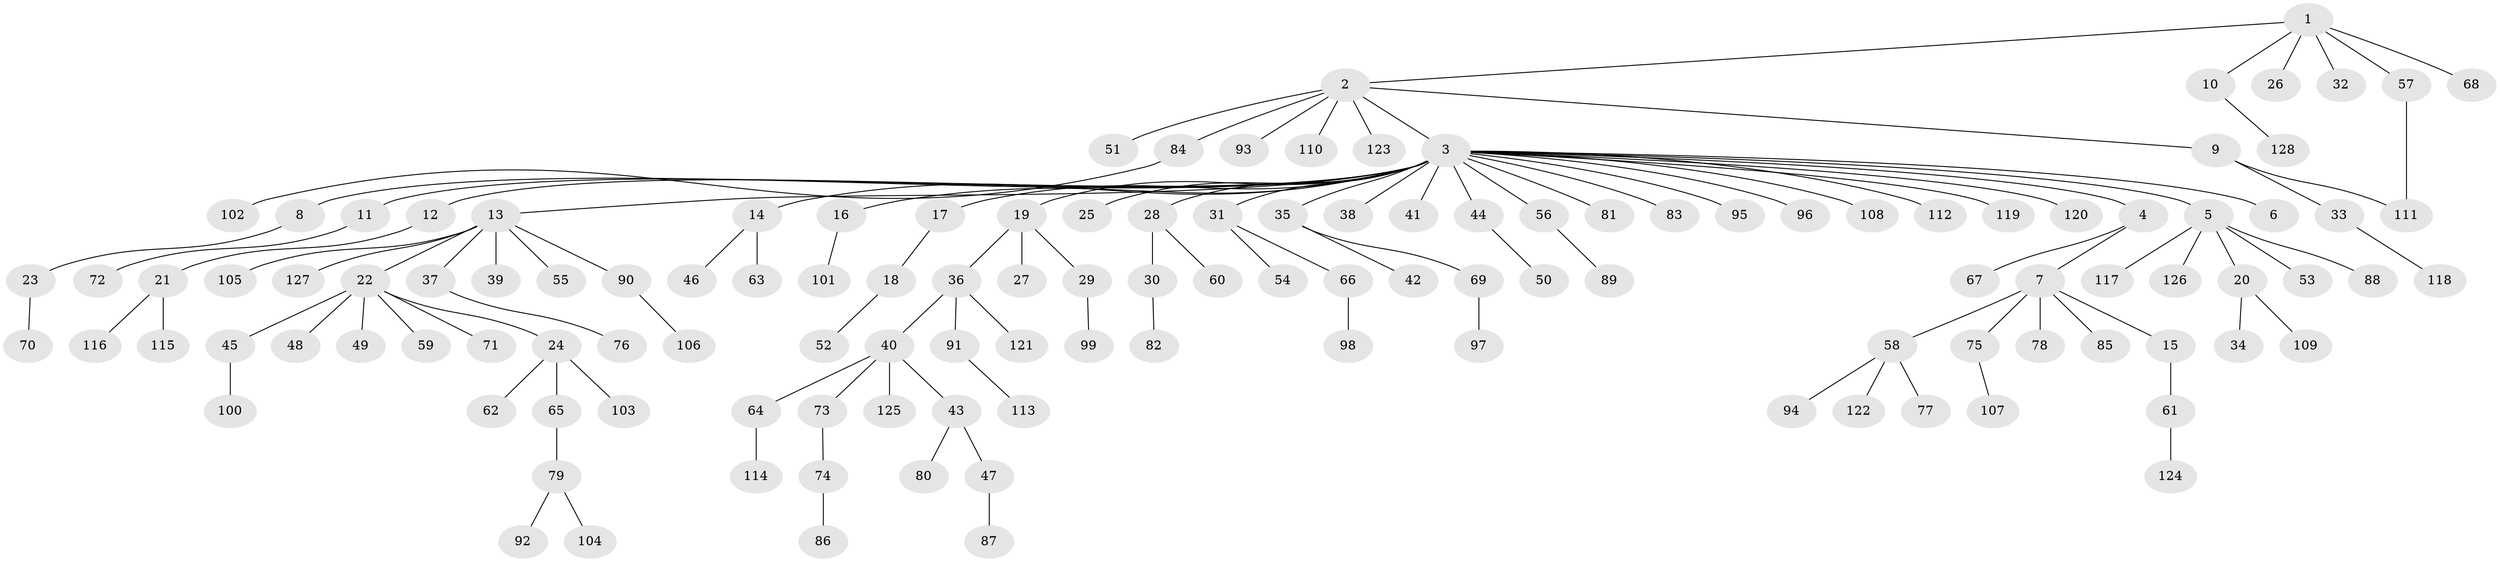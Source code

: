 // coarse degree distribution, {8: 0.02631578947368421, 1: 0.9210526315789473, 26: 0.02631578947368421, 5: 0.02631578947368421}
// Generated by graph-tools (version 1.1) at 2025/52/03/04/25 21:52:02]
// undirected, 128 vertices, 128 edges
graph export_dot {
graph [start="1"]
  node [color=gray90,style=filled];
  1;
  2;
  3;
  4;
  5;
  6;
  7;
  8;
  9;
  10;
  11;
  12;
  13;
  14;
  15;
  16;
  17;
  18;
  19;
  20;
  21;
  22;
  23;
  24;
  25;
  26;
  27;
  28;
  29;
  30;
  31;
  32;
  33;
  34;
  35;
  36;
  37;
  38;
  39;
  40;
  41;
  42;
  43;
  44;
  45;
  46;
  47;
  48;
  49;
  50;
  51;
  52;
  53;
  54;
  55;
  56;
  57;
  58;
  59;
  60;
  61;
  62;
  63;
  64;
  65;
  66;
  67;
  68;
  69;
  70;
  71;
  72;
  73;
  74;
  75;
  76;
  77;
  78;
  79;
  80;
  81;
  82;
  83;
  84;
  85;
  86;
  87;
  88;
  89;
  90;
  91;
  92;
  93;
  94;
  95;
  96;
  97;
  98;
  99;
  100;
  101;
  102;
  103;
  104;
  105;
  106;
  107;
  108;
  109;
  110;
  111;
  112;
  113;
  114;
  115;
  116;
  117;
  118;
  119;
  120;
  121;
  122;
  123;
  124;
  125;
  126;
  127;
  128;
  1 -- 2;
  1 -- 10;
  1 -- 26;
  1 -- 32;
  1 -- 57;
  1 -- 68;
  2 -- 3;
  2 -- 9;
  2 -- 51;
  2 -- 84;
  2 -- 93;
  2 -- 110;
  2 -- 123;
  3 -- 4;
  3 -- 5;
  3 -- 6;
  3 -- 8;
  3 -- 11;
  3 -- 12;
  3 -- 13;
  3 -- 14;
  3 -- 16;
  3 -- 17;
  3 -- 19;
  3 -- 25;
  3 -- 28;
  3 -- 31;
  3 -- 35;
  3 -- 38;
  3 -- 41;
  3 -- 44;
  3 -- 56;
  3 -- 81;
  3 -- 83;
  3 -- 95;
  3 -- 96;
  3 -- 108;
  3 -- 112;
  3 -- 119;
  3 -- 120;
  4 -- 7;
  4 -- 67;
  5 -- 20;
  5 -- 53;
  5 -- 88;
  5 -- 117;
  5 -- 126;
  7 -- 15;
  7 -- 58;
  7 -- 75;
  7 -- 78;
  7 -- 85;
  8 -- 23;
  9 -- 33;
  9 -- 111;
  10 -- 128;
  11 -- 72;
  12 -- 21;
  13 -- 22;
  13 -- 37;
  13 -- 39;
  13 -- 55;
  13 -- 90;
  13 -- 105;
  13 -- 127;
  14 -- 46;
  14 -- 63;
  15 -- 61;
  16 -- 101;
  17 -- 18;
  18 -- 52;
  19 -- 27;
  19 -- 29;
  19 -- 36;
  20 -- 34;
  20 -- 109;
  21 -- 115;
  21 -- 116;
  22 -- 24;
  22 -- 45;
  22 -- 48;
  22 -- 49;
  22 -- 59;
  22 -- 71;
  23 -- 70;
  24 -- 62;
  24 -- 65;
  24 -- 103;
  28 -- 30;
  28 -- 60;
  29 -- 99;
  30 -- 82;
  31 -- 54;
  31 -- 66;
  33 -- 118;
  35 -- 42;
  35 -- 69;
  36 -- 40;
  36 -- 91;
  36 -- 121;
  37 -- 76;
  40 -- 43;
  40 -- 64;
  40 -- 73;
  40 -- 125;
  43 -- 47;
  43 -- 80;
  44 -- 50;
  45 -- 100;
  47 -- 87;
  56 -- 89;
  57 -- 111;
  58 -- 77;
  58 -- 94;
  58 -- 122;
  61 -- 124;
  64 -- 114;
  65 -- 79;
  66 -- 98;
  69 -- 97;
  73 -- 74;
  74 -- 86;
  75 -- 107;
  79 -- 92;
  79 -- 104;
  84 -- 102;
  90 -- 106;
  91 -- 113;
}
